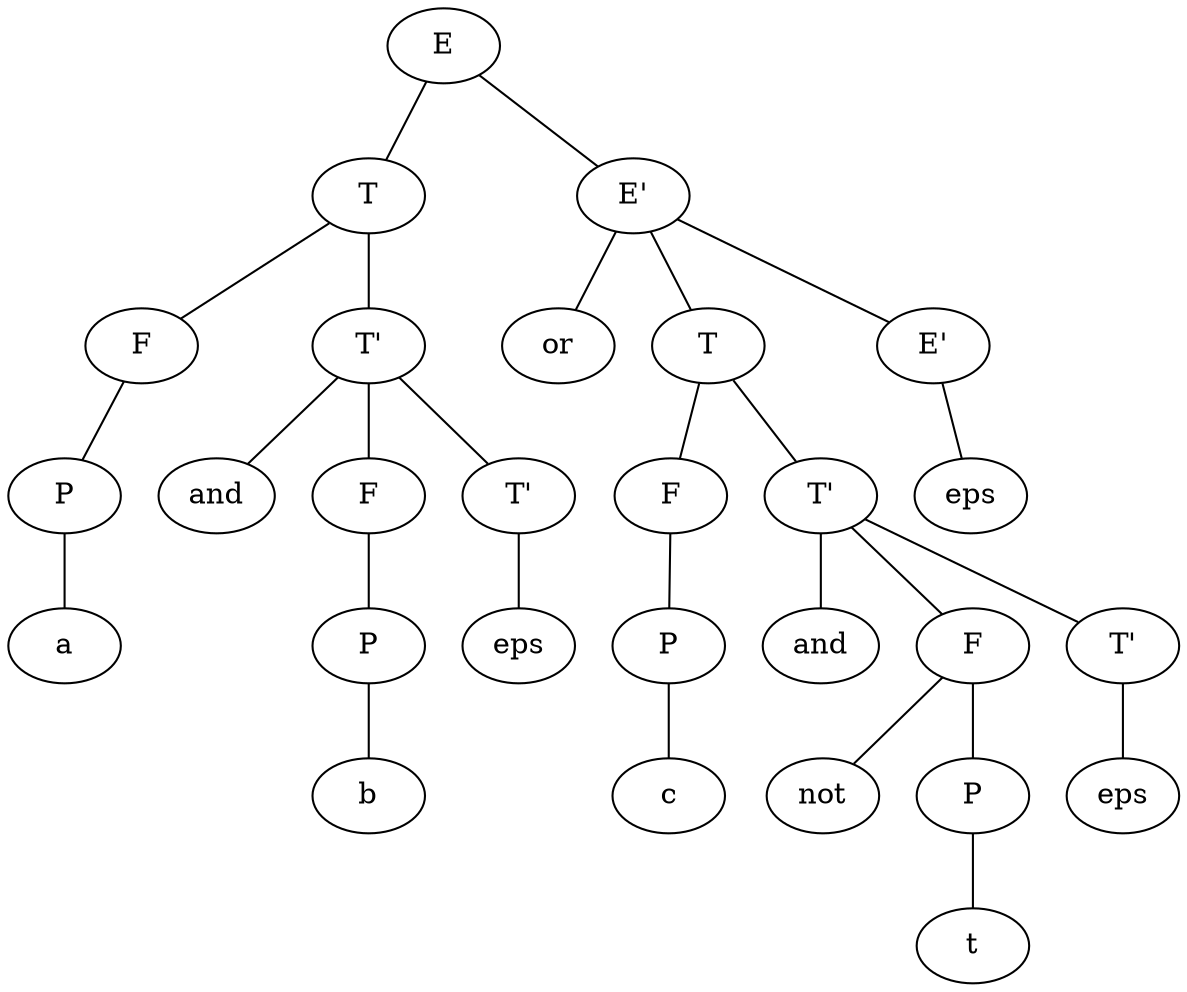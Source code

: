 graph { 
T0;
T0 [label="E"];
T0--T1;
T1;
T1 [label="T"];
T1--T2;
T2;
T2 [label="F"];
T2--T3;
T3;
T3 [label="P"];
T3--T4;
T4;
T4 [label="a"];
T1--T5;
T5;
T5 [label="T'"];
T5--T6;
T6;
T6 [label="and"];
T5--T7;
T7;
T7 [label="F"];
T7--T8;
T8;
T8 [label="P"];
T8--T9;
T9;
T9 [label="b"];
T5--T10;
T10;
T10 [label="T'"];
T10--T11;
T11;
T11 [label="eps"];
T0--T12;
T12;
T12 [label="E'"];
T12--T13;
T13;
T13 [label="or"];
T12--T14;
T14;
T14 [label="T"];
T14--T15;
T15;
T15 [label="F"];
T15--T16;
T16;
T16 [label="P"];
T16--T17;
T17;
T17 [label="c"];
T14--T18;
T18;
T18 [label="T'"];
T18--T19;
T19;
T19 [label="and"];
T18--T20;
T20;
T20 [label="F"];
T20--T21;
T21;
T21 [label="not"];
T20--T22;
T22;
T22 [label="P"];
T22--T23;
T23;
T23 [label="t"];
T18--T24;
T24;
T24 [label="T'"];
T24--T25;
T25;
T25 [label="eps"];
T12--T26;
T26;
T26 [label="E'"];
T26--T27;
T27;
T27 [label="eps"];
 }